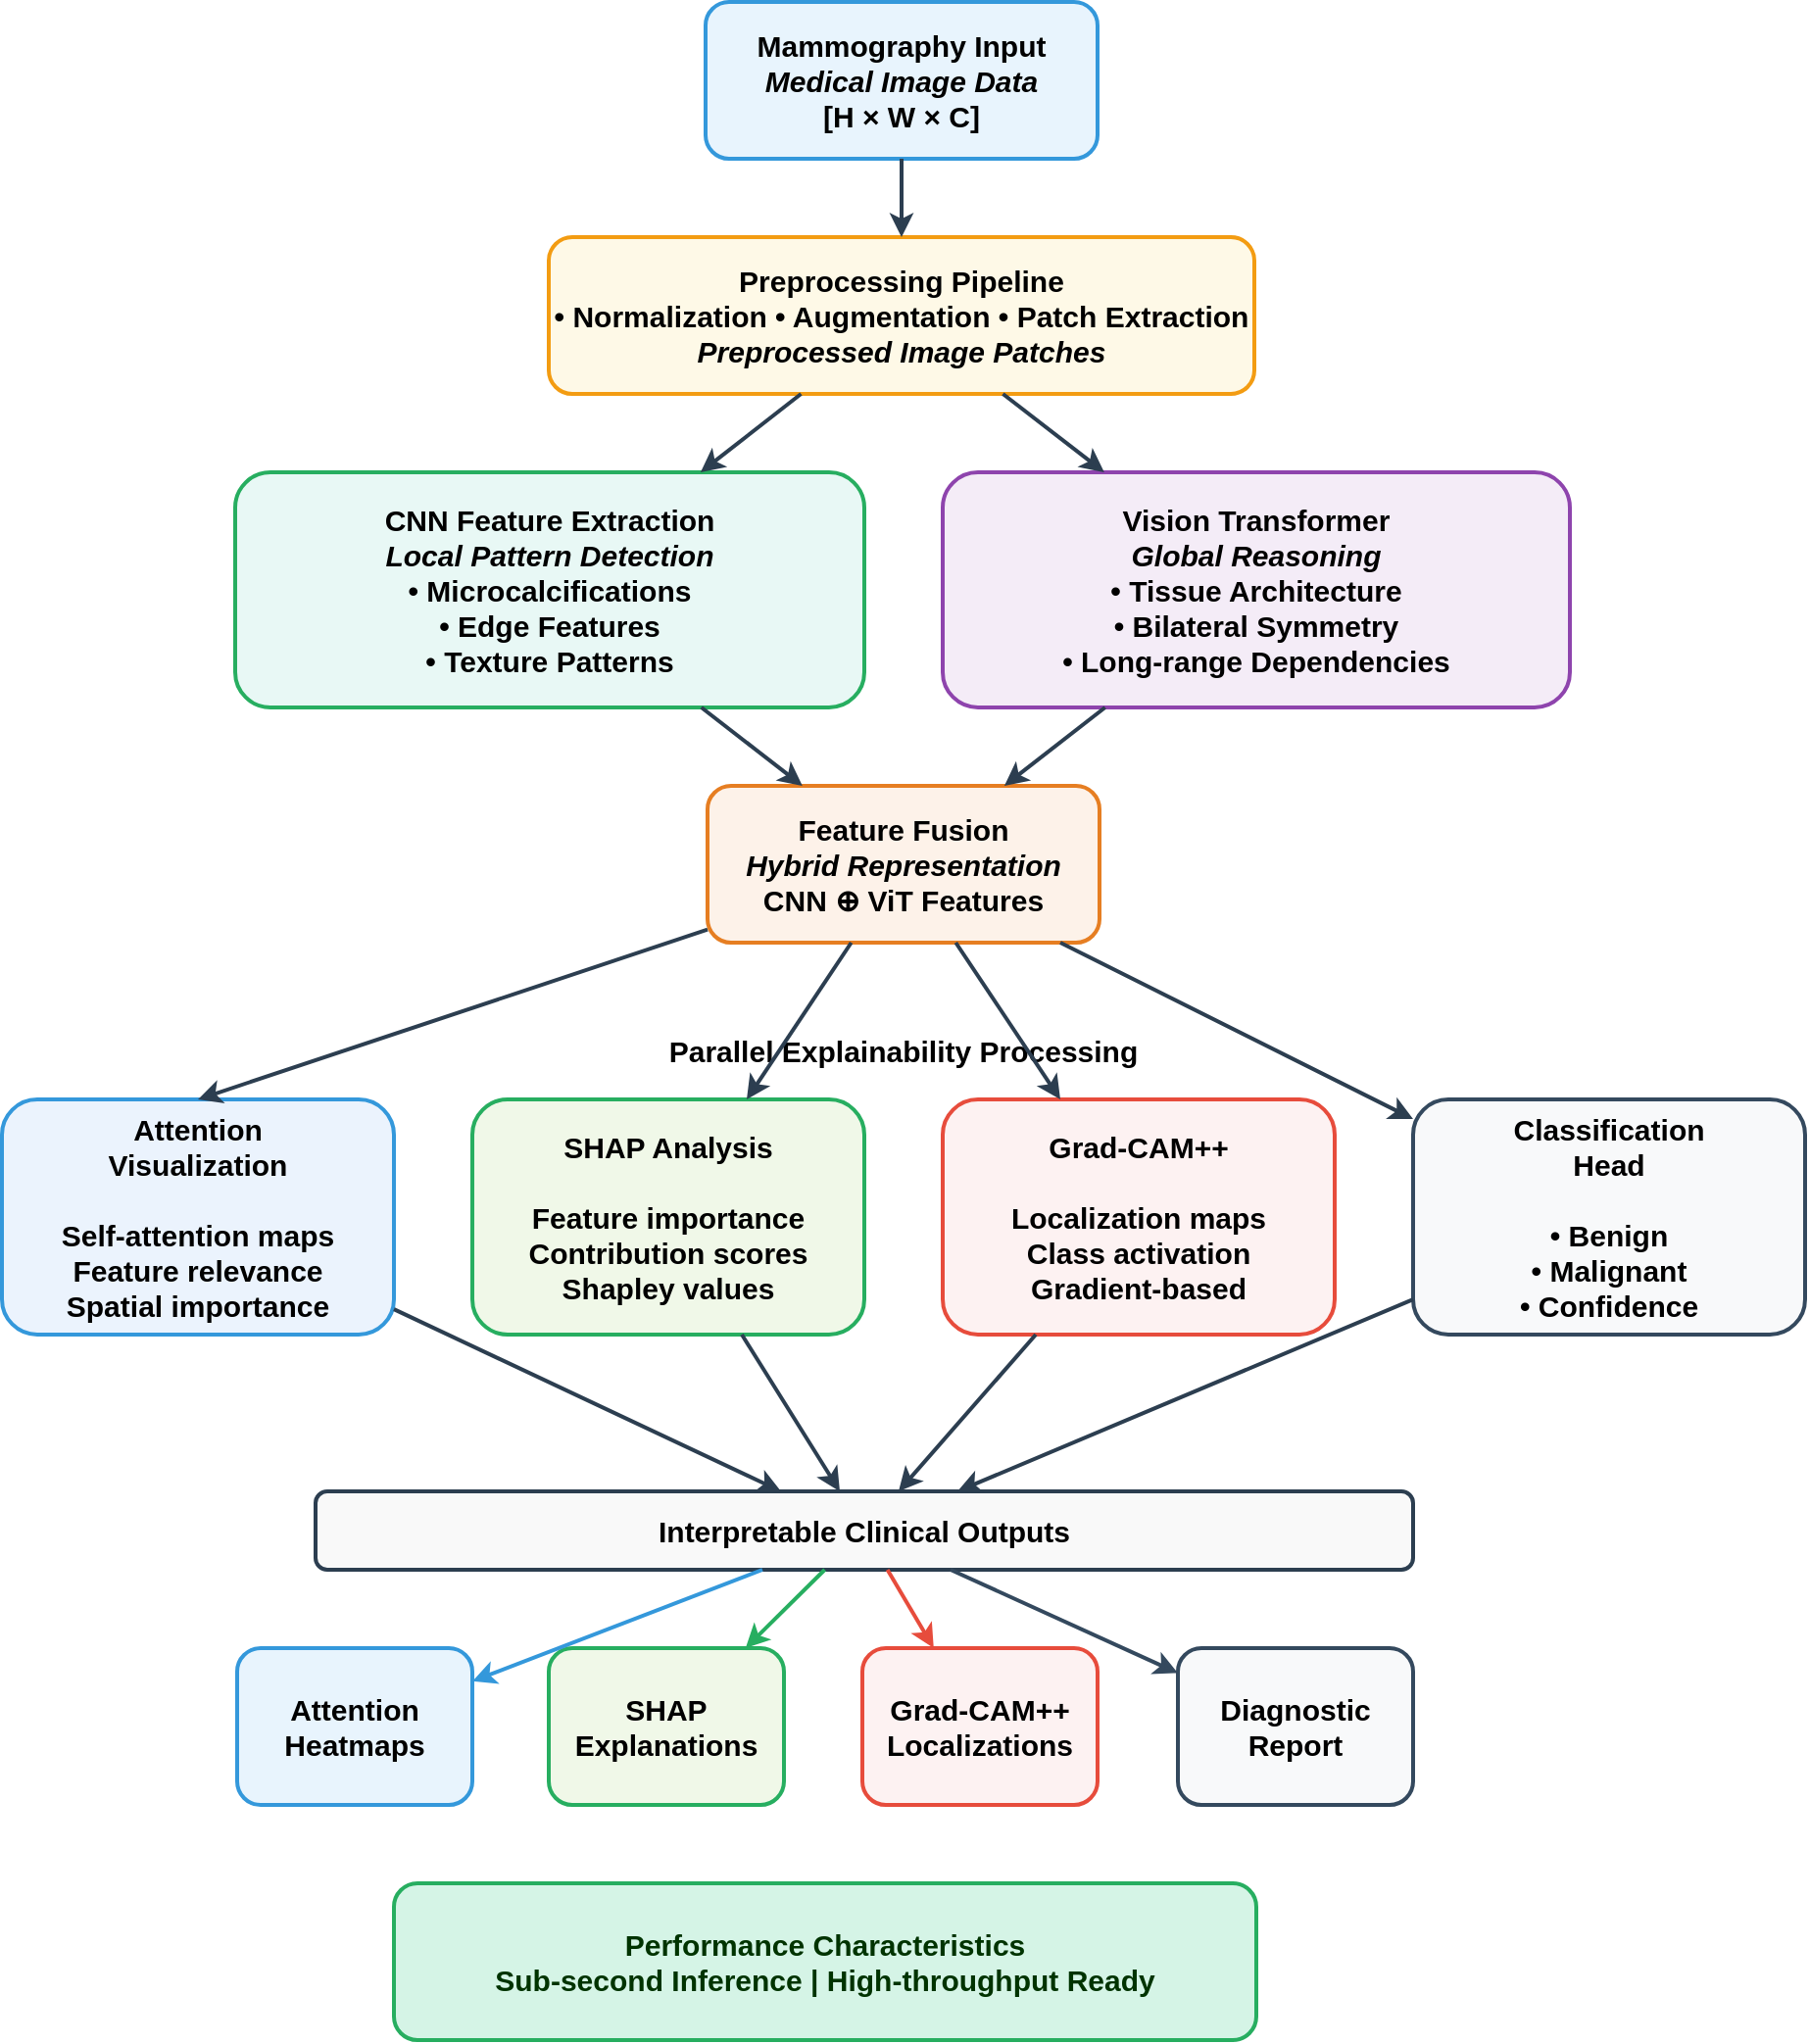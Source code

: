 <mxfile version="28.2.1">
  <diagram name="HyViT-X Architecture" id="2rfx3KiK0LZ8S4K1HwoA">
    <mxGraphModel dx="3059" dy="1200" grid="1" gridSize="10" guides="1" tooltips="1" connect="1" arrows="1" fold="1" page="1" pageScale="1" pageWidth="850" pageHeight="1100" math="0" shadow="0">
      <root>
        <mxCell id="0" />
        <mxCell id="1" parent="0" />
        <mxCell id="WPN7j5AMV1sHuhzcs4ST-2" value="&lt;font style=&quot;color: rgb(0, 0, 0);&quot;&gt;Mammography Input&lt;br&gt;&lt;i&gt;Medical Image Data&lt;/i&gt;&lt;br&gt;[H × W × C]&lt;/font&gt;" style="rounded=1;whiteSpace=wrap;html=1;strokeColor=#3498db;fillColor=#e8f4fd;fontColor=#2c3e50;fontSize=15;fontStyle=1;strokeWidth=2;align=center;" parent="1" vertex="1">
          <mxGeometry x="319" y="40" width="200" height="80" as="geometry" />
        </mxCell>
        <mxCell id="WPN7j5AMV1sHuhzcs4ST-3" value="&lt;font style=&quot;color: rgb(0, 0, 0);&quot;&gt;Preprocessing Pipeline&lt;br&gt;• Normalization • Augmentation • Patch Extraction&lt;br&gt;&lt;i&gt;Preprocessed Image Patches&lt;/i&gt;&lt;/font&gt;" style="rounded=1;whiteSpace=wrap;html=1;strokeColor=#f39c12;fillColor=#fef9e7;fontColor=#2c3e50;fontSize=15;fontStyle=1;strokeWidth=2;align=center;" parent="1" vertex="1">
          <mxGeometry x="239" y="160" width="360" height="80" as="geometry" />
        </mxCell>
        <mxCell id="WPN7j5AMV1sHuhzcs4ST-4" value="&lt;font style=&quot;color: rgb(0, 0, 0);&quot;&gt;CNN Feature Extraction&lt;br&gt;&lt;i&gt;Local Pattern Detection&lt;/i&gt;&lt;br&gt;• Microcalcifications&lt;br&gt;• Edge Features&lt;br&gt;• Texture Patterns&lt;/font&gt;" style="rounded=1;whiteSpace=wrap;html=1;strokeColor=#27ae60;fillColor=#e8f8f5;fontColor=#2c3e50;fontSize=15;fontStyle=1;strokeWidth=2;align=center;" parent="1" vertex="1">
          <mxGeometry x="79" y="280" width="321" height="120" as="geometry" />
        </mxCell>
        <mxCell id="WPN7j5AMV1sHuhzcs4ST-5" value="&lt;font style=&quot;color: rgb(0, 0, 0);&quot;&gt;Vision Transformer&lt;br&gt;&lt;i&gt;Global Reasoning&lt;/i&gt;&lt;br&gt;• Tissue Architecture&lt;br&gt;• Bilateral Symmetry&lt;br&gt;• Long-range Dependencies&lt;/font&gt;" style="rounded=1;whiteSpace=wrap;html=1;strokeColor=#8e44ad;fillColor=#f4ecf7;fontColor=#2c3e50;fontSize=15;fontStyle=1;strokeWidth=2;align=center;" parent="1" vertex="1">
          <mxGeometry x="440" y="280" width="320" height="120" as="geometry" />
        </mxCell>
        <mxCell id="WPN7j5AMV1sHuhzcs4ST-6" value="Feature Fusion&lt;br&gt;&lt;i&gt;Hybrid Representation&lt;/i&gt;&lt;br&gt;CNN ⊕ ViT Features" style="rounded=1;whiteSpace=wrap;html=1;strokeColor=#e67e22;fillColor=#fdf2e9;fontColor=#000000;fontSize=15;fontStyle=1;strokeWidth=2;align=center;" parent="1" vertex="1">
          <mxGeometry x="320" y="440" width="200" height="80" as="geometry" />
        </mxCell>
        <mxCell id="WPN7j5AMV1sHuhzcs4ST-7" value="Parallel Explainability Processing" style="text;html=1;strokeColor=none;fillColor=none;align=center;verticalAlign=middle;whiteSpace=wrap;rounded=0;fontSize=15;fontStyle=1;fontColor=#000000;strokeWidth=2;" parent="1" vertex="1">
          <mxGeometry x="270" y="560" width="300" height="30" as="geometry" />
        </mxCell>
        <mxCell id="WPN7j5AMV1sHuhzcs4ST-8" value="Attention&lt;br&gt;Visualization&lt;br&gt;&lt;br&gt;Self-attention maps&lt;br&gt;Feature relevance&lt;br&gt;Spatial importance" style="rounded=1;whiteSpace=wrap;html=1;strokeColor=#3498db;fillColor=#ebf3fd;fontColor=#000000;fontSize=15;fontStyle=1;strokeWidth=2;align=center;" parent="1" vertex="1">
          <mxGeometry x="-40" y="600" width="200" height="120" as="geometry" />
        </mxCell>
        <mxCell id="WPN7j5AMV1sHuhzcs4ST-9" value="SHAP Analysis&lt;br&gt;&lt;br&gt;Feature importance&lt;br&gt;Contribution scores&lt;br&gt;Shapley values" style="rounded=1;whiteSpace=wrap;html=1;strokeColor=#27ae60;fillColor=#f0f8e8;fontColor=#000000;fontSize=15;fontStyle=1;strokeWidth=2;align=center;" parent="1" vertex="1">
          <mxGeometry x="200" y="600" width="200" height="120" as="geometry" />
        </mxCell>
        <mxCell id="WPN7j5AMV1sHuhzcs4ST-10" value="Grad-CAM++&lt;br&gt;&lt;br&gt;Localization maps&lt;br&gt;Class activation&lt;br&gt;Gradient-based" style="rounded=1;whiteSpace=wrap;html=1;strokeColor=#e74c3c;fillColor=#fdf2f2;fontColor=#000000;fontSize=15;fontStyle=1;strokeWidth=2;align=center;" parent="1" vertex="1">
          <mxGeometry x="440" y="600" width="200" height="120" as="geometry" />
        </mxCell>
        <mxCell id="WPN7j5AMV1sHuhzcs4ST-11" value="Classification&lt;br&gt;Head&lt;br&gt;&lt;br&gt;• Benign&lt;br&gt;• Malignant&lt;br&gt;• Confidence" style="rounded=1;whiteSpace=wrap;html=1;strokeColor=#34495e;fillColor=#f8f9fa;fontColor=#000000;fontSize=15;fontStyle=1;strokeWidth=2;align=center;" parent="1" vertex="1">
          <mxGeometry x="680" y="600" width="200" height="120" as="geometry" />
        </mxCell>
        <mxCell id="WPN7j5AMV1sHuhzcs4ST-12" value="Interpretable Clinical Outputs" style="rounded=1;whiteSpace=wrap;html=1;strokeColor=#2c3e50;strokeWidth=2;fillColor=#f9f9f9;fontColor=#000000;fontSize=15;fontStyle=1;align=center;" parent="1" vertex="1">
          <mxGeometry x="120" y="800" width="560" height="40" as="geometry" />
        </mxCell>
        <mxCell id="WPN7j5AMV1sHuhzcs4ST-13" value="Attention&lt;br&gt;Heatmaps" style="rounded=1;whiteSpace=wrap;html=1;strokeColor=#3498db;fillColor=#e8f4fd;fontColor=#000000;fontSize=15;fontStyle=1;strokeWidth=2;align=center;" parent="1" vertex="1">
          <mxGeometry x="80" y="880" width="120" height="80" as="geometry" />
        </mxCell>
        <mxCell id="WPN7j5AMV1sHuhzcs4ST-14" value="SHAP&lt;br&gt;Explanations" style="rounded=1;whiteSpace=wrap;html=1;strokeColor=#27ae60;fillColor=#f0f8e8;fontColor=#000000;fontSize=15;fontStyle=1;strokeWidth=2;align=center;" parent="1" vertex="1">
          <mxGeometry x="239" y="880" width="120" height="80" as="geometry" />
        </mxCell>
        <mxCell id="WPN7j5AMV1sHuhzcs4ST-15" value="Grad-CAM++&lt;br&gt;Localizations" style="rounded=1;whiteSpace=wrap;html=1;strokeColor=#e74c3c;fillColor=#fdf2f2;fontColor=#000000;fontSize=15;fontStyle=1;strokeWidth=2;align=center;" parent="1" vertex="1">
          <mxGeometry x="399" y="880" width="120" height="80" as="geometry" />
        </mxCell>
        <mxCell id="WPN7j5AMV1sHuhzcs4ST-16" value="Diagnostic&lt;br&gt;Report" style="rounded=1;whiteSpace=wrap;html=1;strokeColor=#34495e;fillColor=#f8f9fa;fontColor=#000000;fontSize=15;fontStyle=1;strokeWidth=2;align=center;" parent="1" vertex="1">
          <mxGeometry x="560" y="880" width="120" height="80" as="geometry" />
        </mxCell>
        <mxCell id="WPN7j5AMV1sHuhzcs4ST-17" value="Performance Characteristics&lt;br&gt;Sub-second Inference | High-throughput Ready" style="rounded=1;whiteSpace=wrap;html=1;strokeColor=#27ae60;fillColor=#d5f4e6;fontColor=#003300;fontSize=15;fontStyle=1;strokeWidth=2;align=center;" parent="1" vertex="1">
          <mxGeometry x="160" y="1000" width="440" height="80" as="geometry" />
        </mxCell>
        <mxCell id="WPN7j5AMV1sHuhzcs4ST-22" value="" style="endArrow=classic;html=1;rounded=0;strokeColor=#2c3e50;strokeWidth=2;fontStyle=1;fontSize=15;align=center;" parent="1" source="WPN7j5AMV1sHuhzcs4ST-2" target="WPN7j5AMV1sHuhzcs4ST-3" edge="1">
          <mxGeometry width="50" height="50" relative="1" as="geometry">
            <mxPoint x="419" y="150" as="sourcePoint" />
            <mxPoint x="419" y="190" as="targetPoint" />
          </mxGeometry>
        </mxCell>
        <mxCell id="WPN7j5AMV1sHuhzcs4ST-23" value="" style="endArrow=classic;html=1;rounded=0;strokeColor=#2c3e50;strokeWidth=2;fontStyle=1;fontSize=15;align=center;" parent="1" source="WPN7j5AMV1sHuhzcs4ST-3" target="WPN7j5AMV1sHuhzcs4ST-4" edge="1">
          <mxGeometry width="50" height="50" relative="1" as="geometry">
            <mxPoint x="369" y="270" as="sourcePoint" />
            <mxPoint x="194" y="310" as="targetPoint" />
          </mxGeometry>
        </mxCell>
        <mxCell id="WPN7j5AMV1sHuhzcs4ST-24" value="" style="endArrow=classic;html=1;rounded=0;strokeColor=#2c3e50;strokeWidth=2;fontStyle=1;fontSize=15;align=center;" parent="1" source="WPN7j5AMV1sHuhzcs4ST-3" target="WPN7j5AMV1sHuhzcs4ST-5" edge="1">
          <mxGeometry width="50" height="50" relative="1" as="geometry">
            <mxPoint x="469" y="270" as="sourcePoint" />
            <mxPoint x="644" y="310" as="targetPoint" />
          </mxGeometry>
        </mxCell>
        <mxCell id="WPN7j5AMV1sHuhzcs4ST-25" value="" style="endArrow=classic;html=1;rounded=0;strokeColor=#2c3e50;strokeWidth=2;fontStyle=1;fontSize=15;align=center;" parent="1" source="WPN7j5AMV1sHuhzcs4ST-4" target="WPN7j5AMV1sHuhzcs4ST-6" edge="1">
          <mxGeometry width="50" height="50" relative="1" as="geometry">
            <mxPoint x="194" y="430" as="sourcePoint" />
            <mxPoint x="369" y="470" as="targetPoint" />
          </mxGeometry>
        </mxCell>
        <mxCell id="WPN7j5AMV1sHuhzcs4ST-26" value="" style="endArrow=classic;html=1;rounded=0;strokeColor=#2c3e50;strokeWidth=2;fontStyle=1;fontSize=15;align=center;" parent="1" source="WPN7j5AMV1sHuhzcs4ST-5" target="WPN7j5AMV1sHuhzcs4ST-6" edge="1">
          <mxGeometry width="50" height="50" relative="1" as="geometry">
            <mxPoint x="644" y="430" as="sourcePoint" />
            <mxPoint x="469" y="470" as="targetPoint" />
          </mxGeometry>
        </mxCell>
        <mxCell id="WPN7j5AMV1sHuhzcs4ST-27" value="" style="endArrow=classic;html=1;rounded=0;strokeColor=#2c3e50;strokeWidth=2;fontStyle=1;fontSize=15;entryX=0.5;entryY=0;entryDx=0;entryDy=0;align=center;" parent="1" source="WPN7j5AMV1sHuhzcs4ST-6" target="WPN7j5AMV1sHuhzcs4ST-8" edge="1">
          <mxGeometry width="50" height="50" relative="1" as="geometry">
            <mxPoint x="369" y="550" as="sourcePoint" />
            <mxPoint x="59" y="620" as="targetPoint" />
          </mxGeometry>
        </mxCell>
        <mxCell id="WPN7j5AMV1sHuhzcs4ST-28" value="" style="endArrow=classic;html=1;rounded=0;strokeColor=#2c3e50;strokeWidth=2;fontStyle=1;fontSize=15;align=center;" parent="1" source="WPN7j5AMV1sHuhzcs4ST-6" target="WPN7j5AMV1sHuhzcs4ST-9" edge="1">
          <mxGeometry width="50" height="50" relative="1" as="geometry">
            <mxPoint x="399" y="550" as="sourcePoint" />
            <mxPoint x="269" y="620" as="targetPoint" />
          </mxGeometry>
        </mxCell>
        <mxCell id="WPN7j5AMV1sHuhzcs4ST-29" value="" style="endArrow=classic;html=1;rounded=0;strokeColor=#2c3e50;strokeWidth=2;fontStyle=1;fontSize=15;align=center;" parent="1" source="WPN7j5AMV1sHuhzcs4ST-6" target="WPN7j5AMV1sHuhzcs4ST-10" edge="1">
          <mxGeometry width="50" height="50" relative="1" as="geometry">
            <mxPoint x="439" y="550" as="sourcePoint" />
            <mxPoint x="479" y="620" as="targetPoint" />
          </mxGeometry>
        </mxCell>
        <mxCell id="WPN7j5AMV1sHuhzcs4ST-30" value="" style="endArrow=classic;html=1;rounded=0;strokeColor=#2c3e50;strokeWidth=2;fontStyle=1;fontSize=15;align=center;" parent="1" source="WPN7j5AMV1sHuhzcs4ST-6" target="WPN7j5AMV1sHuhzcs4ST-11" edge="1">
          <mxGeometry width="50" height="50" relative="1" as="geometry">
            <mxPoint x="469" y="550" as="sourcePoint" />
            <mxPoint x="689" y="620" as="targetPoint" />
          </mxGeometry>
        </mxCell>
        <mxCell id="WPN7j5AMV1sHuhzcs4ST-31" value="" style="endArrow=classic;html=1;rounded=0;strokeColor=#2c3e50;strokeWidth=2;fontStyle=1;fontSize=15;align=center;" parent="1" source="WPN7j5AMV1sHuhzcs4ST-8" target="WPN7j5AMV1sHuhzcs4ST-12" edge="1">
          <mxGeometry width="50" height="50" relative="1" as="geometry">
            <mxPoint x="59" y="720" as="sourcePoint" />
            <mxPoint x="209" y="760" as="targetPoint" />
          </mxGeometry>
        </mxCell>
        <mxCell id="WPN7j5AMV1sHuhzcs4ST-32" value="" style="endArrow=classic;html=1;rounded=0;strokeColor=#2c3e50;strokeWidth=2;fontStyle=1;fontSize=15;align=center;" parent="1" source="WPN7j5AMV1sHuhzcs4ST-9" target="WPN7j5AMV1sHuhzcs4ST-12" edge="1">
          <mxGeometry width="50" height="50" relative="1" as="geometry">
            <mxPoint x="269" y="720" as="sourcePoint" />
            <mxPoint x="349" y="760" as="targetPoint" />
          </mxGeometry>
        </mxCell>
        <mxCell id="WPN7j5AMV1sHuhzcs4ST-33" value="" style="endArrow=classic;html=1;rounded=0;strokeColor=#2c3e50;strokeWidth=2;fontStyle=1;fontSize=15;align=center;" parent="1" source="WPN7j5AMV1sHuhzcs4ST-10" target="WPN7j5AMV1sHuhzcs4ST-12" edge="1">
          <mxGeometry width="50" height="50" relative="1" as="geometry">
            <mxPoint x="479" y="720" as="sourcePoint" />
            <mxPoint x="489" y="760" as="targetPoint" />
          </mxGeometry>
        </mxCell>
        <mxCell id="WPN7j5AMV1sHuhzcs4ST-34" value="" style="endArrow=classic;html=1;rounded=0;strokeColor=#2c3e50;strokeWidth=2;fontStyle=1;fontSize=15;align=center;" parent="1" source="WPN7j5AMV1sHuhzcs4ST-11" target="WPN7j5AMV1sHuhzcs4ST-12" edge="1">
          <mxGeometry width="50" height="50" relative="1" as="geometry">
            <mxPoint x="689" y="720" as="sourcePoint" />
            <mxPoint x="629" y="760" as="targetPoint" />
          </mxGeometry>
        </mxCell>
        <mxCell id="WPN7j5AMV1sHuhzcs4ST-35" value="" style="endArrow=classic;html=1;rounded=0;strokeColor=#3498db;strokeWidth=2;fontStyle=1;fontSize=15;align=center;" parent="1" source="WPN7j5AMV1sHuhzcs4ST-12" target="WPN7j5AMV1sHuhzcs4ST-13" edge="1">
          <mxGeometry width="50" height="50" relative="1" as="geometry">
            <mxPoint x="209" y="800" as="sourcePoint" />
            <mxPoint x="209" y="810" as="targetPoint" />
          </mxGeometry>
        </mxCell>
        <mxCell id="WPN7j5AMV1sHuhzcs4ST-36" value="" style="endArrow=classic;html=1;rounded=0;strokeColor=#27ae60;strokeWidth=2;fontStyle=1;fontSize=15;align=center;" parent="1" source="WPN7j5AMV1sHuhzcs4ST-12" target="WPN7j5AMV1sHuhzcs4ST-14" edge="1">
          <mxGeometry width="50" height="50" relative="1" as="geometry">
            <mxPoint x="349" y="800" as="sourcePoint" />
            <mxPoint x="349" y="810" as="targetPoint" />
          </mxGeometry>
        </mxCell>
        <mxCell id="WPN7j5AMV1sHuhzcs4ST-37" value="" style="endArrow=classic;html=1;rounded=0;strokeColor=#e74c3c;strokeWidth=2;fontStyle=1;fontSize=15;align=center;" parent="1" source="WPN7j5AMV1sHuhzcs4ST-12" target="WPN7j5AMV1sHuhzcs4ST-15" edge="1">
          <mxGeometry width="50" height="50" relative="1" as="geometry">
            <mxPoint x="489" y="800" as="sourcePoint" />
            <mxPoint x="489" y="810" as="targetPoint" />
          </mxGeometry>
        </mxCell>
        <mxCell id="WPN7j5AMV1sHuhzcs4ST-38" value="" style="endArrow=classic;html=1;rounded=0;strokeColor=#34495e;strokeWidth=2;fontStyle=1;fontSize=15;align=center;" parent="1" source="WPN7j5AMV1sHuhzcs4ST-12" target="WPN7j5AMV1sHuhzcs4ST-16" edge="1">
          <mxGeometry width="50" height="50" relative="1" as="geometry">
            <mxPoint x="629" y="800" as="sourcePoint" />
            <mxPoint x="629" y="810" as="targetPoint" />
          </mxGeometry>
        </mxCell>
      </root>
    </mxGraphModel>
  </diagram>
</mxfile>

